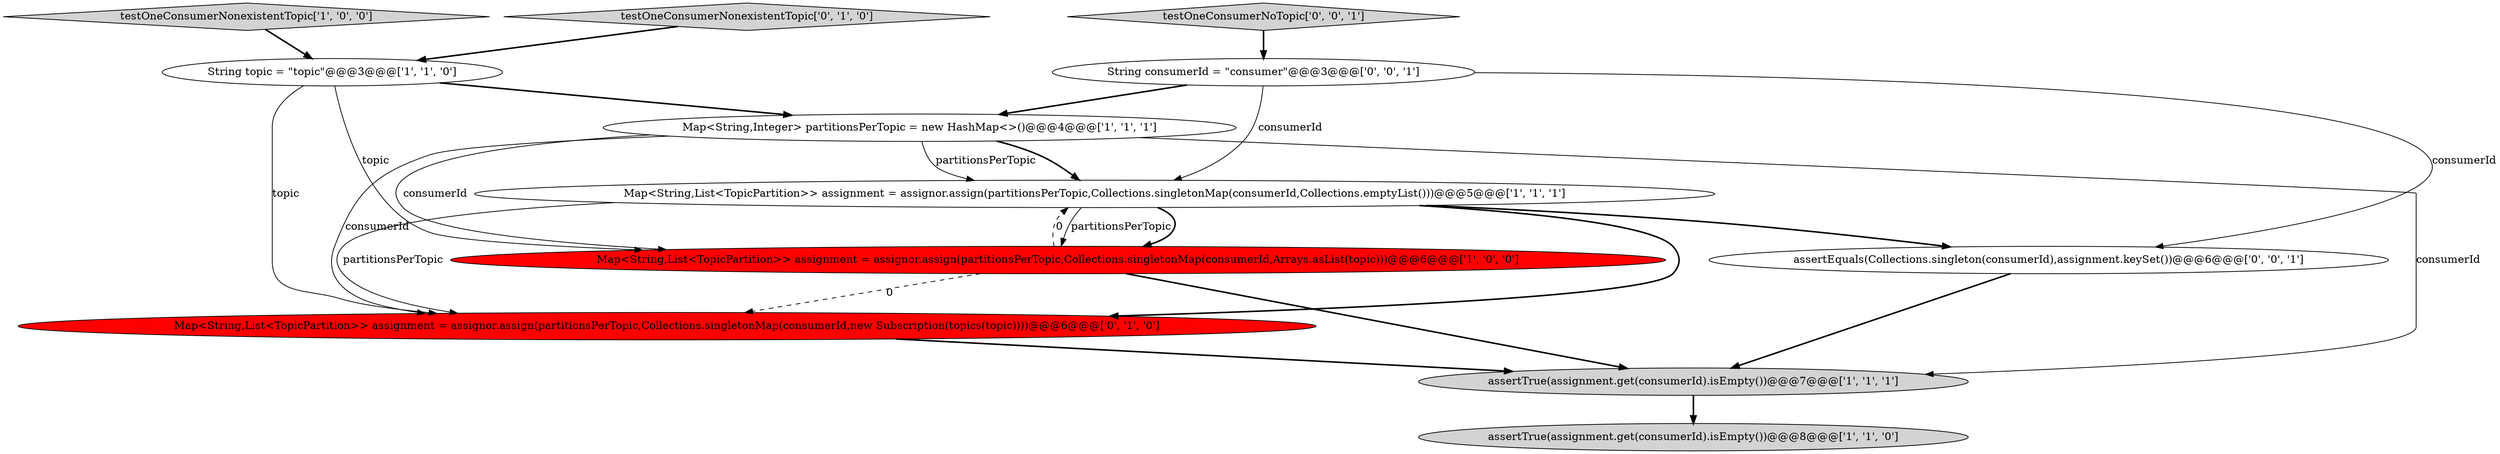 digraph {
2 [style = filled, label = "Map<String,List<TopicPartition>> assignment = assignor.assign(partitionsPerTopic,Collections.singletonMap(consumerId,Collections.emptyList()))@@@5@@@['1', '1', '1']", fillcolor = white, shape = ellipse image = "AAA0AAABBB1BBB"];
8 [style = filled, label = "Map<String,List<TopicPartition>> assignment = assignor.assign(partitionsPerTopic,Collections.singletonMap(consumerId,new Subscription(topics(topic))))@@@6@@@['0', '1', '0']", fillcolor = red, shape = ellipse image = "AAA1AAABBB2BBB"];
10 [style = filled, label = "assertEquals(Collections.singleton(consumerId),assignment.keySet())@@@6@@@['0', '0', '1']", fillcolor = white, shape = ellipse image = "AAA0AAABBB3BBB"];
11 [style = filled, label = "testOneConsumerNoTopic['0', '0', '1']", fillcolor = lightgray, shape = diamond image = "AAA0AAABBB3BBB"];
1 [style = filled, label = "assertTrue(assignment.get(consumerId).isEmpty())@@@8@@@['1', '1', '0']", fillcolor = lightgray, shape = ellipse image = "AAA0AAABBB1BBB"];
0 [style = filled, label = "Map<String,List<TopicPartition>> assignment = assignor.assign(partitionsPerTopic,Collections.singletonMap(consumerId,Arrays.asList(topic)))@@@6@@@['1', '0', '0']", fillcolor = red, shape = ellipse image = "AAA1AAABBB1BBB"];
6 [style = filled, label = "Map<String,Integer> partitionsPerTopic = new HashMap<>()@@@4@@@['1', '1', '1']", fillcolor = white, shape = ellipse image = "AAA0AAABBB1BBB"];
3 [style = filled, label = "assertTrue(assignment.get(consumerId).isEmpty())@@@7@@@['1', '1', '1']", fillcolor = lightgray, shape = ellipse image = "AAA0AAABBB1BBB"];
5 [style = filled, label = "testOneConsumerNonexistentTopic['1', '0', '0']", fillcolor = lightgray, shape = diamond image = "AAA0AAABBB1BBB"];
9 [style = filled, label = "String consumerId = \"consumer\"@@@3@@@['0', '0', '1']", fillcolor = white, shape = ellipse image = "AAA0AAABBB3BBB"];
7 [style = filled, label = "testOneConsumerNonexistentTopic['0', '1', '0']", fillcolor = lightgray, shape = diamond image = "AAA0AAABBB2BBB"];
4 [style = filled, label = "String topic = \"topic\"@@@3@@@['1', '1', '0']", fillcolor = white, shape = ellipse image = "AAA0AAABBB1BBB"];
0->3 [style = bold, label=""];
6->8 [style = solid, label="consumerId"];
3->1 [style = bold, label=""];
2->8 [style = solid, label="partitionsPerTopic"];
4->6 [style = bold, label=""];
6->3 [style = solid, label="consumerId"];
8->3 [style = bold, label=""];
4->8 [style = solid, label="topic"];
10->3 [style = bold, label=""];
7->4 [style = bold, label=""];
2->10 [style = bold, label=""];
11->9 [style = bold, label=""];
2->0 [style = solid, label="partitionsPerTopic"];
9->6 [style = bold, label=""];
6->2 [style = bold, label=""];
4->0 [style = solid, label="topic"];
2->0 [style = bold, label=""];
9->2 [style = solid, label="consumerId"];
5->4 [style = bold, label=""];
9->10 [style = solid, label="consumerId"];
0->8 [style = dashed, label="0"];
0->2 [style = dashed, label="0"];
6->0 [style = solid, label="consumerId"];
2->8 [style = bold, label=""];
6->2 [style = solid, label="partitionsPerTopic"];
}
